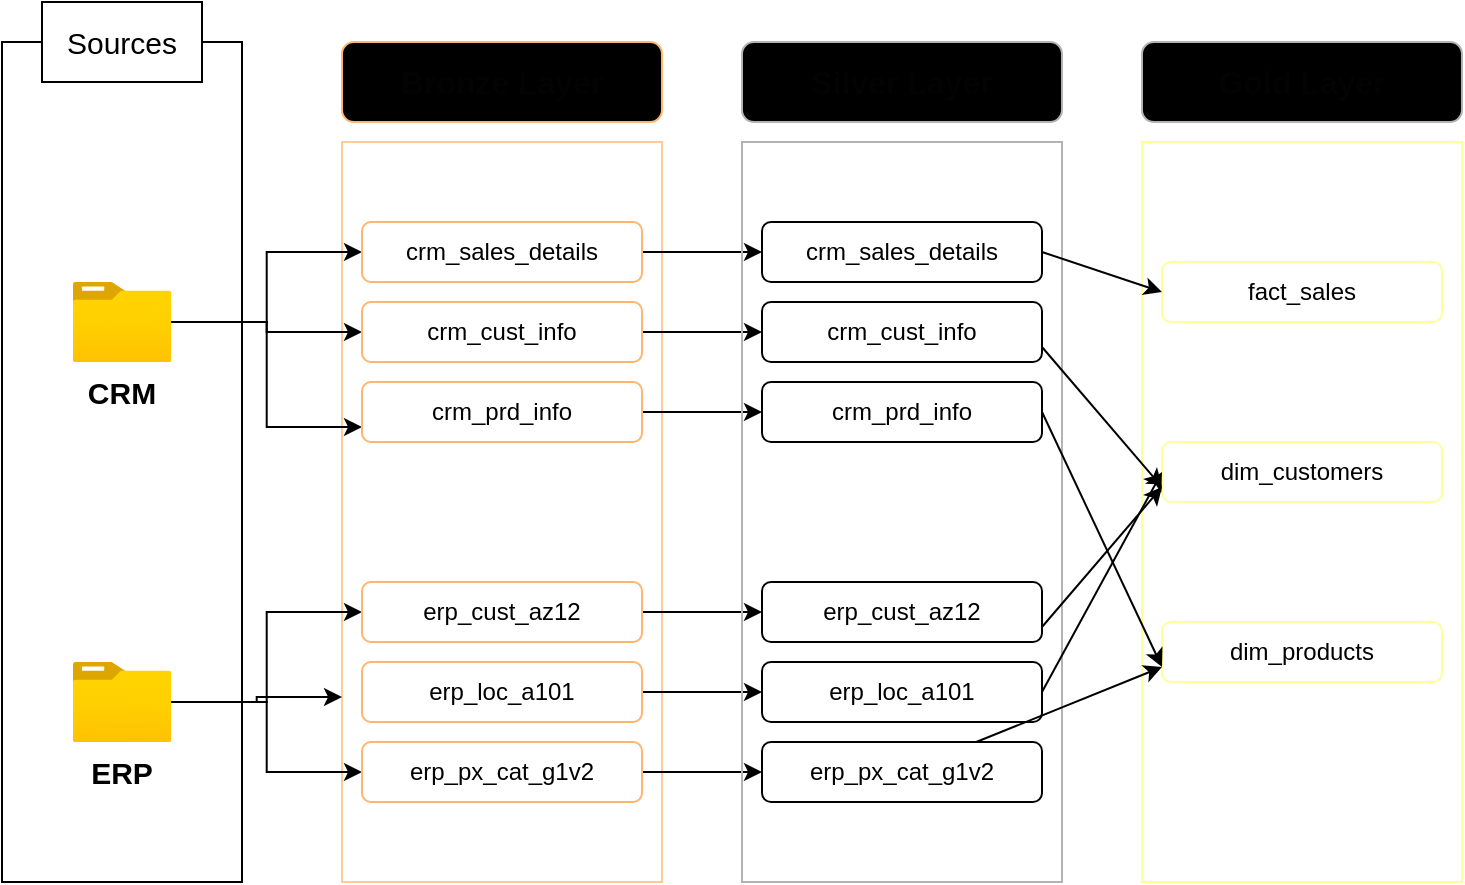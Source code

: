 <mxfile version="28.1.2">
  <diagram name="Page-1" id="aCCLwFJIUtcTHOw3q1L9">
    <mxGraphModel dx="772" dy="501" grid="1" gridSize="10" guides="1" tooltips="1" connect="1" arrows="1" fold="1" page="1" pageScale="1" pageWidth="850" pageHeight="1100" math="0" shadow="0">
      <root>
        <mxCell id="0" />
        <mxCell id="1" parent="0" />
        <mxCell id="ZkQlCj-t4eO2nXIB6Crw-1" value="" style="rounded=0;whiteSpace=wrap;html=1;fillColor=none;" parent="1" vertex="1">
          <mxGeometry x="10" y="120" width="120" height="420" as="geometry" />
        </mxCell>
        <mxCell id="ZkQlCj-t4eO2nXIB6Crw-2" value="" style="rounded=0;whiteSpace=wrap;html=1;fillColor=none;strokeColor=#FFCC99;" parent="1" vertex="1">
          <mxGeometry x="180" y="170" width="160" height="370" as="geometry" />
        </mxCell>
        <mxCell id="ZkQlCj-t4eO2nXIB6Crw-3" value="Bronze Layer" style="rounded=1;whiteSpace=wrap;html=1;fontSize=16;fillColor=light-dark(#000000,#FFCC99);strokeColor=#FFB570;fontStyle=1;fontColor=#030303;" parent="1" vertex="1">
          <mxGeometry x="180" y="120" width="160" height="40" as="geometry" />
        </mxCell>
        <mxCell id="ZkQlCj-t4eO2nXIB6Crw-5" value="Sources" style="rounded=0;whiteSpace=wrap;html=1;fillColor=default;fontSize=15;" parent="1" vertex="1">
          <mxGeometry x="30" y="100" width="80" height="40" as="geometry" />
        </mxCell>
        <mxCell id="ZkQlCj-t4eO2nXIB6Crw-23" style="edgeStyle=orthogonalEdgeStyle;rounded=0;orthogonalLoop=1;jettySize=auto;html=1;" parent="1" source="ZkQlCj-t4eO2nXIB6Crw-6" target="ZkQlCj-t4eO2nXIB6Crw-18" edge="1">
          <mxGeometry relative="1" as="geometry">
            <mxPoint x="170" y="260" as="targetPoint" />
          </mxGeometry>
        </mxCell>
        <mxCell id="ZkQlCj-t4eO2nXIB6Crw-26" style="edgeStyle=orthogonalEdgeStyle;rounded=0;orthogonalLoop=1;jettySize=auto;html=1;" parent="1" source="ZkQlCj-t4eO2nXIB6Crw-6" target="ZkQlCj-t4eO2nXIB6Crw-10" edge="1">
          <mxGeometry relative="1" as="geometry" />
        </mxCell>
        <mxCell id="ZkQlCj-t4eO2nXIB6Crw-27" style="edgeStyle=orthogonalEdgeStyle;rounded=0;orthogonalLoop=1;jettySize=auto;html=1;entryX=0;entryY=0.75;entryDx=0;entryDy=0;" parent="1" source="ZkQlCj-t4eO2nXIB6Crw-6" target="ZkQlCj-t4eO2nXIB6Crw-17" edge="1">
          <mxGeometry relative="1" as="geometry" />
        </mxCell>
        <mxCell id="ZkQlCj-t4eO2nXIB6Crw-6" value="" style="image;aspect=fixed;html=1;points=[];align=center;fontSize=12;image=img/lib/azure2/general/Folder_Blank.svg;" parent="1" vertex="1">
          <mxGeometry x="45.36" y="240" width="49.29" height="40" as="geometry" />
        </mxCell>
        <mxCell id="ZkQlCj-t4eO2nXIB6Crw-28" style="edgeStyle=orthogonalEdgeStyle;rounded=0;orthogonalLoop=1;jettySize=auto;html=1;entryX=0;entryY=0.5;entryDx=0;entryDy=0;" parent="1" source="ZkQlCj-t4eO2nXIB6Crw-7" target="ZkQlCj-t4eO2nXIB6Crw-21" edge="1">
          <mxGeometry relative="1" as="geometry" />
        </mxCell>
        <mxCell id="ZkQlCj-t4eO2nXIB6Crw-29" style="edgeStyle=orthogonalEdgeStyle;rounded=0;orthogonalLoop=1;jettySize=auto;html=1;" parent="1" source="ZkQlCj-t4eO2nXIB6Crw-7" target="ZkQlCj-t4eO2nXIB6Crw-19" edge="1">
          <mxGeometry relative="1" as="geometry" />
        </mxCell>
        <mxCell id="ZkQlCj-t4eO2nXIB6Crw-7" value="" style="image;aspect=fixed;html=1;points=[];align=center;fontSize=12;image=img/lib/azure2/general/Folder_Blank.svg;" parent="1" vertex="1">
          <mxGeometry x="45.36" y="430" width="49.29" height="40" as="geometry" />
        </mxCell>
        <mxCell id="ZkQlCj-t4eO2nXIB6Crw-8" value="CRM" style="text;html=1;align=center;verticalAlign=middle;whiteSpace=wrap;rounded=0;fontStyle=1;fontSize=15;" parent="1" vertex="1">
          <mxGeometry x="40" y="280" width="60" height="30" as="geometry" />
        </mxCell>
        <mxCell id="ZkQlCj-t4eO2nXIB6Crw-9" value="ERP" style="text;html=1;align=center;verticalAlign=middle;whiteSpace=wrap;rounded=0;fontStyle=1;fontSize=15;" parent="1" vertex="1">
          <mxGeometry x="40" y="470" width="60" height="30" as="geometry" />
        </mxCell>
        <mxCell id="F4o8GK-kTVXrnvfhs4Wn-9" style="edgeStyle=orthogonalEdgeStyle;rounded=0;orthogonalLoop=1;jettySize=auto;html=1;exitX=1;exitY=0.5;exitDx=0;exitDy=0;entryX=0;entryY=0.5;entryDx=0;entryDy=0;" parent="1" source="ZkQlCj-t4eO2nXIB6Crw-10" target="F4o8GK-kTVXrnvfhs4Wn-3" edge="1">
          <mxGeometry relative="1" as="geometry" />
        </mxCell>
        <mxCell id="ZkQlCj-t4eO2nXIB6Crw-10" value="crm_sales_details" style="rounded=1;whiteSpace=wrap;html=1;strokeColor=#FFB570;" parent="1" vertex="1">
          <mxGeometry x="190" y="210" width="140" height="30" as="geometry" />
        </mxCell>
        <mxCell id="F4o8GK-kTVXrnvfhs4Wn-11" style="edgeStyle=orthogonalEdgeStyle;rounded=0;orthogonalLoop=1;jettySize=auto;html=1;exitX=1;exitY=0.5;exitDx=0;exitDy=0;entryX=0;entryY=0.5;entryDx=0;entryDy=0;" parent="1" source="ZkQlCj-t4eO2nXIB6Crw-17" target="F4o8GK-kTVXrnvfhs4Wn-4" edge="1">
          <mxGeometry relative="1" as="geometry" />
        </mxCell>
        <mxCell id="ZkQlCj-t4eO2nXIB6Crw-17" value="crm_prd_info" style="rounded=1;whiteSpace=wrap;html=1;strokeColor=#FFB570;" parent="1" vertex="1">
          <mxGeometry x="190" y="290" width="140" height="30" as="geometry" />
        </mxCell>
        <mxCell id="F4o8GK-kTVXrnvfhs4Wn-10" style="edgeStyle=orthogonalEdgeStyle;rounded=0;orthogonalLoop=1;jettySize=auto;html=1;exitX=1;exitY=0.5;exitDx=0;exitDy=0;entryX=0;entryY=0.5;entryDx=0;entryDy=0;" parent="1" source="ZkQlCj-t4eO2nXIB6Crw-18" target="F4o8GK-kTVXrnvfhs4Wn-5" edge="1">
          <mxGeometry relative="1" as="geometry" />
        </mxCell>
        <mxCell id="ZkQlCj-t4eO2nXIB6Crw-18" value="crm_cust_info" style="rounded=1;whiteSpace=wrap;html=1;strokeColor=#FFB570;" parent="1" vertex="1">
          <mxGeometry x="190" y="250" width="140" height="30" as="geometry" />
        </mxCell>
        <mxCell id="F4o8GK-kTVXrnvfhs4Wn-14" style="edgeStyle=orthogonalEdgeStyle;rounded=0;orthogonalLoop=1;jettySize=auto;html=1;exitX=1;exitY=0.5;exitDx=0;exitDy=0;" parent="1" source="ZkQlCj-t4eO2nXIB6Crw-19" target="F4o8GK-kTVXrnvfhs4Wn-6" edge="1">
          <mxGeometry relative="1" as="geometry" />
        </mxCell>
        <mxCell id="ZkQlCj-t4eO2nXIB6Crw-19" value="erp_px_cat_g1v2" style="rounded=1;whiteSpace=wrap;html=1;strokeColor=#FFB570;" parent="1" vertex="1">
          <mxGeometry x="190" y="470" width="140" height="30" as="geometry" />
        </mxCell>
        <mxCell id="F4o8GK-kTVXrnvfhs4Wn-13" style="edgeStyle=orthogonalEdgeStyle;rounded=0;orthogonalLoop=1;jettySize=auto;html=1;exitX=1;exitY=0.5;exitDx=0;exitDy=0;entryX=0;entryY=0.5;entryDx=0;entryDy=0;" parent="1" source="ZkQlCj-t4eO2nXIB6Crw-20" target="F4o8GK-kTVXrnvfhs4Wn-7" edge="1">
          <mxGeometry relative="1" as="geometry" />
        </mxCell>
        <mxCell id="ZkQlCj-t4eO2nXIB6Crw-20" value="erp_loc_a101" style="rounded=1;whiteSpace=wrap;html=1;strokeColor=#FFB570;" parent="1" vertex="1">
          <mxGeometry x="190" y="430" width="140" height="30" as="geometry" />
        </mxCell>
        <mxCell id="F4o8GK-kTVXrnvfhs4Wn-12" style="edgeStyle=orthogonalEdgeStyle;rounded=0;orthogonalLoop=1;jettySize=auto;html=1;exitX=1;exitY=0.5;exitDx=0;exitDy=0;entryX=0;entryY=0.5;entryDx=0;entryDy=0;" parent="1" source="ZkQlCj-t4eO2nXIB6Crw-21" target="F4o8GK-kTVXrnvfhs4Wn-8" edge="1">
          <mxGeometry relative="1" as="geometry" />
        </mxCell>
        <mxCell id="ZkQlCj-t4eO2nXIB6Crw-21" value="erp_cust_az12" style="rounded=1;whiteSpace=wrap;html=1;strokeColor=#FFB570;" parent="1" vertex="1">
          <mxGeometry x="190" y="390" width="140" height="30" as="geometry" />
        </mxCell>
        <mxCell id="ZkQlCj-t4eO2nXIB6Crw-25" style="edgeStyle=orthogonalEdgeStyle;rounded=0;orthogonalLoop=1;jettySize=auto;html=1;entryX=0;entryY=0.75;entryDx=0;entryDy=0;" parent="1" source="ZkQlCj-t4eO2nXIB6Crw-7" target="ZkQlCj-t4eO2nXIB6Crw-2" edge="1">
          <mxGeometry relative="1" as="geometry" />
        </mxCell>
        <mxCell id="F4o8GK-kTVXrnvfhs4Wn-1" value="" style="rounded=0;whiteSpace=wrap;html=1;fillColor=none;strokeColor=#B3B3B3;" parent="1" vertex="1">
          <mxGeometry x="380" y="170" width="160" height="370" as="geometry" />
        </mxCell>
        <mxCell id="F4o8GK-kTVXrnvfhs4Wn-2" value="Silver Layer" style="rounded=1;whiteSpace=wrap;html=1;fontSize=16;fillColor=light-dark(#000000,#B3B3B3);strokeColor=#B3B3B3;fontStyle=1;fontColor=#030303;" parent="1" vertex="1">
          <mxGeometry x="380" y="120" width="160" height="40" as="geometry" />
        </mxCell>
        <mxCell id="F4o8GK-kTVXrnvfhs4Wn-3" value="crm_sales_details" style="rounded=1;whiteSpace=wrap;html=1;" parent="1" vertex="1">
          <mxGeometry x="390" y="210" width="140" height="30" as="geometry" />
        </mxCell>
        <mxCell id="F4o8GK-kTVXrnvfhs4Wn-4" value="crm_prd_info" style="rounded=1;whiteSpace=wrap;html=1;" parent="1" vertex="1">
          <mxGeometry x="390" y="290" width="140" height="30" as="geometry" />
        </mxCell>
        <mxCell id="F4o8GK-kTVXrnvfhs4Wn-5" value="crm_cust_info" style="rounded=1;whiteSpace=wrap;html=1;" parent="1" vertex="1">
          <mxGeometry x="390" y="250" width="140" height="30" as="geometry" />
        </mxCell>
        <mxCell id="F4o8GK-kTVXrnvfhs4Wn-6" value="erp_px_cat_g1v2" style="rounded=1;whiteSpace=wrap;html=1;" parent="1" vertex="1">
          <mxGeometry x="390" y="470" width="140" height="30" as="geometry" />
        </mxCell>
        <mxCell id="F4o8GK-kTVXrnvfhs4Wn-7" value="erp_loc_a101" style="rounded=1;whiteSpace=wrap;html=1;" parent="1" vertex="1">
          <mxGeometry x="390" y="430" width="140" height="30" as="geometry" />
        </mxCell>
        <mxCell id="F4o8GK-kTVXrnvfhs4Wn-8" value="erp_cust_az12" style="rounded=1;whiteSpace=wrap;html=1;" parent="1" vertex="1">
          <mxGeometry x="390" y="390" width="140" height="30" as="geometry" />
        </mxCell>
        <mxCell id="u0HTEUFKpu8MQJyHLVVV-1" value="" style="rounded=0;whiteSpace=wrap;html=1;fillColor=none;strokeColor=#FFFF99;" vertex="1" parent="1">
          <mxGeometry x="580" y="170" width="160" height="370" as="geometry" />
        </mxCell>
        <mxCell id="u0HTEUFKpu8MQJyHLVVV-2" value="Gold Layer" style="rounded=1;whiteSpace=wrap;html=1;fontSize=16;fillColor=light-dark(#000000,#FFFF99);strokeColor=#B3B3B3;fontStyle=1;fontColor=#030303;" vertex="1" parent="1">
          <mxGeometry x="580" y="120" width="160" height="40" as="geometry" />
        </mxCell>
        <mxCell id="u0HTEUFKpu8MQJyHLVVV-3" value="dim_customers" style="rounded=1;whiteSpace=wrap;html=1;strokeColor=#FFFF99;" vertex="1" parent="1">
          <mxGeometry x="590" y="320" width="140" height="30" as="geometry" />
        </mxCell>
        <mxCell id="u0HTEUFKpu8MQJyHLVVV-4" value="fact_sales" style="rounded=1;whiteSpace=wrap;html=1;strokeColor=#FFFF99;" vertex="1" parent="1">
          <mxGeometry x="590" y="230" width="140" height="30" as="geometry" />
        </mxCell>
        <mxCell id="u0HTEUFKpu8MQJyHLVVV-5" value="dim_products" style="rounded=1;whiteSpace=wrap;html=1;strokeColor=#FFFF99;" vertex="1" parent="1">
          <mxGeometry x="590" y="410" width="140" height="30" as="geometry" />
        </mxCell>
        <mxCell id="u0HTEUFKpu8MQJyHLVVV-15" value="" style="endArrow=classic;html=1;rounded=0;exitX=1;exitY=0.5;exitDx=0;exitDy=0;entryX=0;entryY=0.5;entryDx=0;entryDy=0;" edge="1" parent="1" source="F4o8GK-kTVXrnvfhs4Wn-3" target="u0HTEUFKpu8MQJyHLVVV-4">
          <mxGeometry width="50" height="50" relative="1" as="geometry">
            <mxPoint x="540" y="320" as="sourcePoint" />
            <mxPoint x="590" y="270" as="targetPoint" />
          </mxGeometry>
        </mxCell>
        <mxCell id="u0HTEUFKpu8MQJyHLVVV-16" value="" style="endArrow=classic;html=1;rounded=0;exitX=1;exitY=0.75;exitDx=0;exitDy=0;entryX=0;entryY=0.75;entryDx=0;entryDy=0;" edge="1" parent="1" source="F4o8GK-kTVXrnvfhs4Wn-5" target="u0HTEUFKpu8MQJyHLVVV-3">
          <mxGeometry width="50" height="50" relative="1" as="geometry">
            <mxPoint x="560" y="280" as="sourcePoint" />
            <mxPoint x="620" y="300" as="targetPoint" />
          </mxGeometry>
        </mxCell>
        <mxCell id="u0HTEUFKpu8MQJyHLVVV-17" value="" style="endArrow=classic;html=1;rounded=0;exitX=1;exitY=0.5;exitDx=0;exitDy=0;entryX=0;entryY=0.75;entryDx=0;entryDy=0;" edge="1" parent="1" source="F4o8GK-kTVXrnvfhs4Wn-4" target="u0HTEUFKpu8MQJyHLVVV-5">
          <mxGeometry width="50" height="50" relative="1" as="geometry">
            <mxPoint x="540" y="350" as="sourcePoint" />
            <mxPoint x="600" y="370" as="targetPoint" />
          </mxGeometry>
        </mxCell>
        <mxCell id="u0HTEUFKpu8MQJyHLVVV-18" value="" style="endArrow=classic;html=1;rounded=0;exitX=1;exitY=0.75;exitDx=0;exitDy=0;entryX=0;entryY=0.75;entryDx=0;entryDy=0;" edge="1" parent="1" source="F4o8GK-kTVXrnvfhs4Wn-8" target="u0HTEUFKpu8MQJyHLVVV-3">
          <mxGeometry width="50" height="50" relative="1" as="geometry">
            <mxPoint x="550" y="450" as="sourcePoint" />
            <mxPoint x="610" y="470" as="targetPoint" />
          </mxGeometry>
        </mxCell>
        <mxCell id="u0HTEUFKpu8MQJyHLVVV-19" value="" style="endArrow=classic;html=1;rounded=0;exitX=1;exitY=0.5;exitDx=0;exitDy=0;entryX=0;entryY=0.5;entryDx=0;entryDy=0;" edge="1" parent="1" source="F4o8GK-kTVXrnvfhs4Wn-7" target="u0HTEUFKpu8MQJyHLVVV-3">
          <mxGeometry width="50" height="50" relative="1" as="geometry">
            <mxPoint x="550" y="430" as="sourcePoint" />
            <mxPoint x="610" y="450" as="targetPoint" />
          </mxGeometry>
        </mxCell>
        <mxCell id="u0HTEUFKpu8MQJyHLVVV-20" value="" style="endArrow=classic;html=1;rounded=0;entryX=0;entryY=0.75;entryDx=0;entryDy=0;" edge="1" parent="1" source="F4o8GK-kTVXrnvfhs4Wn-6" target="u0HTEUFKpu8MQJyHLVVV-5">
          <mxGeometry width="50" height="50" relative="1" as="geometry">
            <mxPoint x="560" y="490" as="sourcePoint" />
            <mxPoint x="620" y="510" as="targetPoint" />
          </mxGeometry>
        </mxCell>
      </root>
    </mxGraphModel>
  </diagram>
</mxfile>
